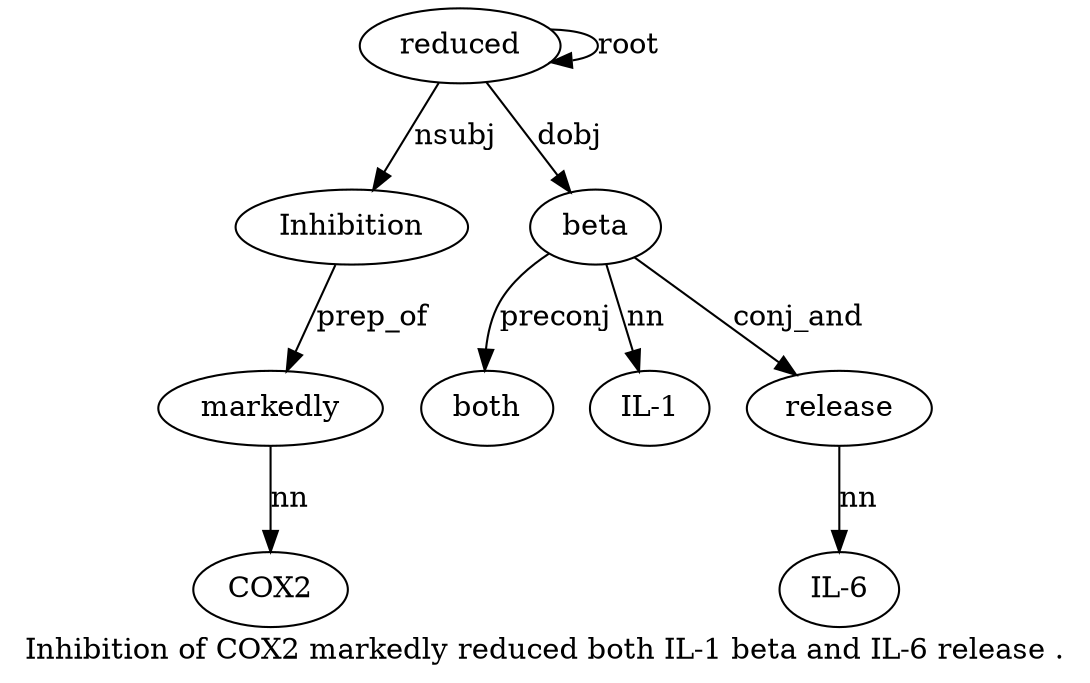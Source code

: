 digraph "Inhibition of COX2 markedly reduced both IL-1 beta and IL-6 release ." {
label="Inhibition of COX2 markedly reduced both IL-1 beta and IL-6 release .";
reduced5 [style=filled, fillcolor=white, label=reduced];
Inhibition1 [style=filled, fillcolor=white, label=Inhibition];
reduced5 -> Inhibition1  [label=nsubj];
markedly4 [style=filled, fillcolor=white, label=markedly];
COX23 [style=filled, fillcolor=white, label=COX2];
markedly4 -> COX23  [label=nn];
Inhibition1 -> markedly4  [label=prep_of];
reduced5 -> reduced5  [label=root];
beta8 [style=filled, fillcolor=white, label=beta];
both6 [style=filled, fillcolor=white, label=both];
beta8 -> both6  [label=preconj];
"IL-17" [style=filled, fillcolor=white, label="IL-1"];
beta8 -> "IL-17"  [label=nn];
reduced5 -> beta8  [label=dobj];
release11 [style=filled, fillcolor=white, label=release];
"IL-610" [style=filled, fillcolor=white, label="IL-6"];
release11 -> "IL-610"  [label=nn];
beta8 -> release11  [label=conj_and];
}
